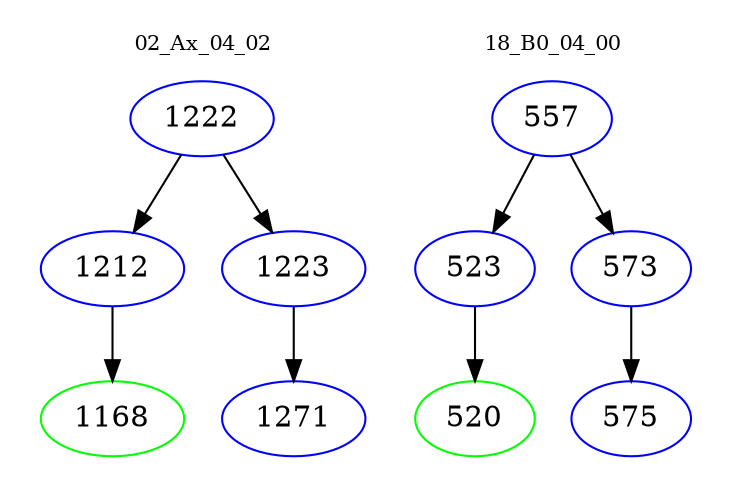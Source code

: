 digraph{
subgraph cluster_0 {
color = white
label = "02_Ax_04_02";
fontsize=10;
T0_1222 [label="1222", color="blue"]
T0_1222 -> T0_1212 [color="black"]
T0_1212 [label="1212", color="blue"]
T0_1212 -> T0_1168 [color="black"]
T0_1168 [label="1168", color="green"]
T0_1222 -> T0_1223 [color="black"]
T0_1223 [label="1223", color="blue"]
T0_1223 -> T0_1271 [color="black"]
T0_1271 [label="1271", color="blue"]
}
subgraph cluster_1 {
color = white
label = "18_B0_04_00";
fontsize=10;
T1_557 [label="557", color="blue"]
T1_557 -> T1_523 [color="black"]
T1_523 [label="523", color="blue"]
T1_523 -> T1_520 [color="black"]
T1_520 [label="520", color="green"]
T1_557 -> T1_573 [color="black"]
T1_573 [label="573", color="blue"]
T1_573 -> T1_575 [color="black"]
T1_575 [label="575", color="blue"]
}
}
